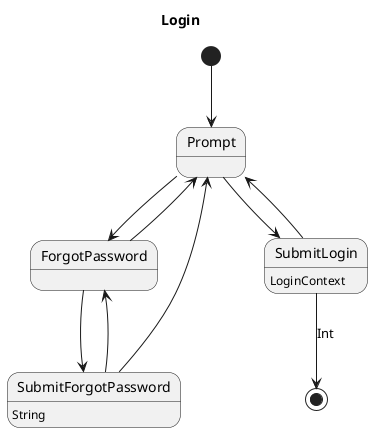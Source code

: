 @startuml

title Login

!$export_lang = %getenv("export_lang")

[*] --> Prompt

Prompt --> ForgotPassword
Prompt --> SubmitLogin

ForgotPassword --> SubmitForgotPassword

SubmitForgotPassword --> ForgotPassword
SubmitForgotPassword --> Prompt

ForgotPassword --> Prompt
SubmitLogin --> Prompt

SubmitLogin: LoginContext
SubmitForgotPassword: String

' Temporary workaround for a FlowKit bug in Android where
' a flow returns Void/Unit would cause NullPointerException
!if ($export_lang == "swift")
SubmitLogin --> [*]
!else
SubmitLogin --> [*]: Int
!endif

@enduml
